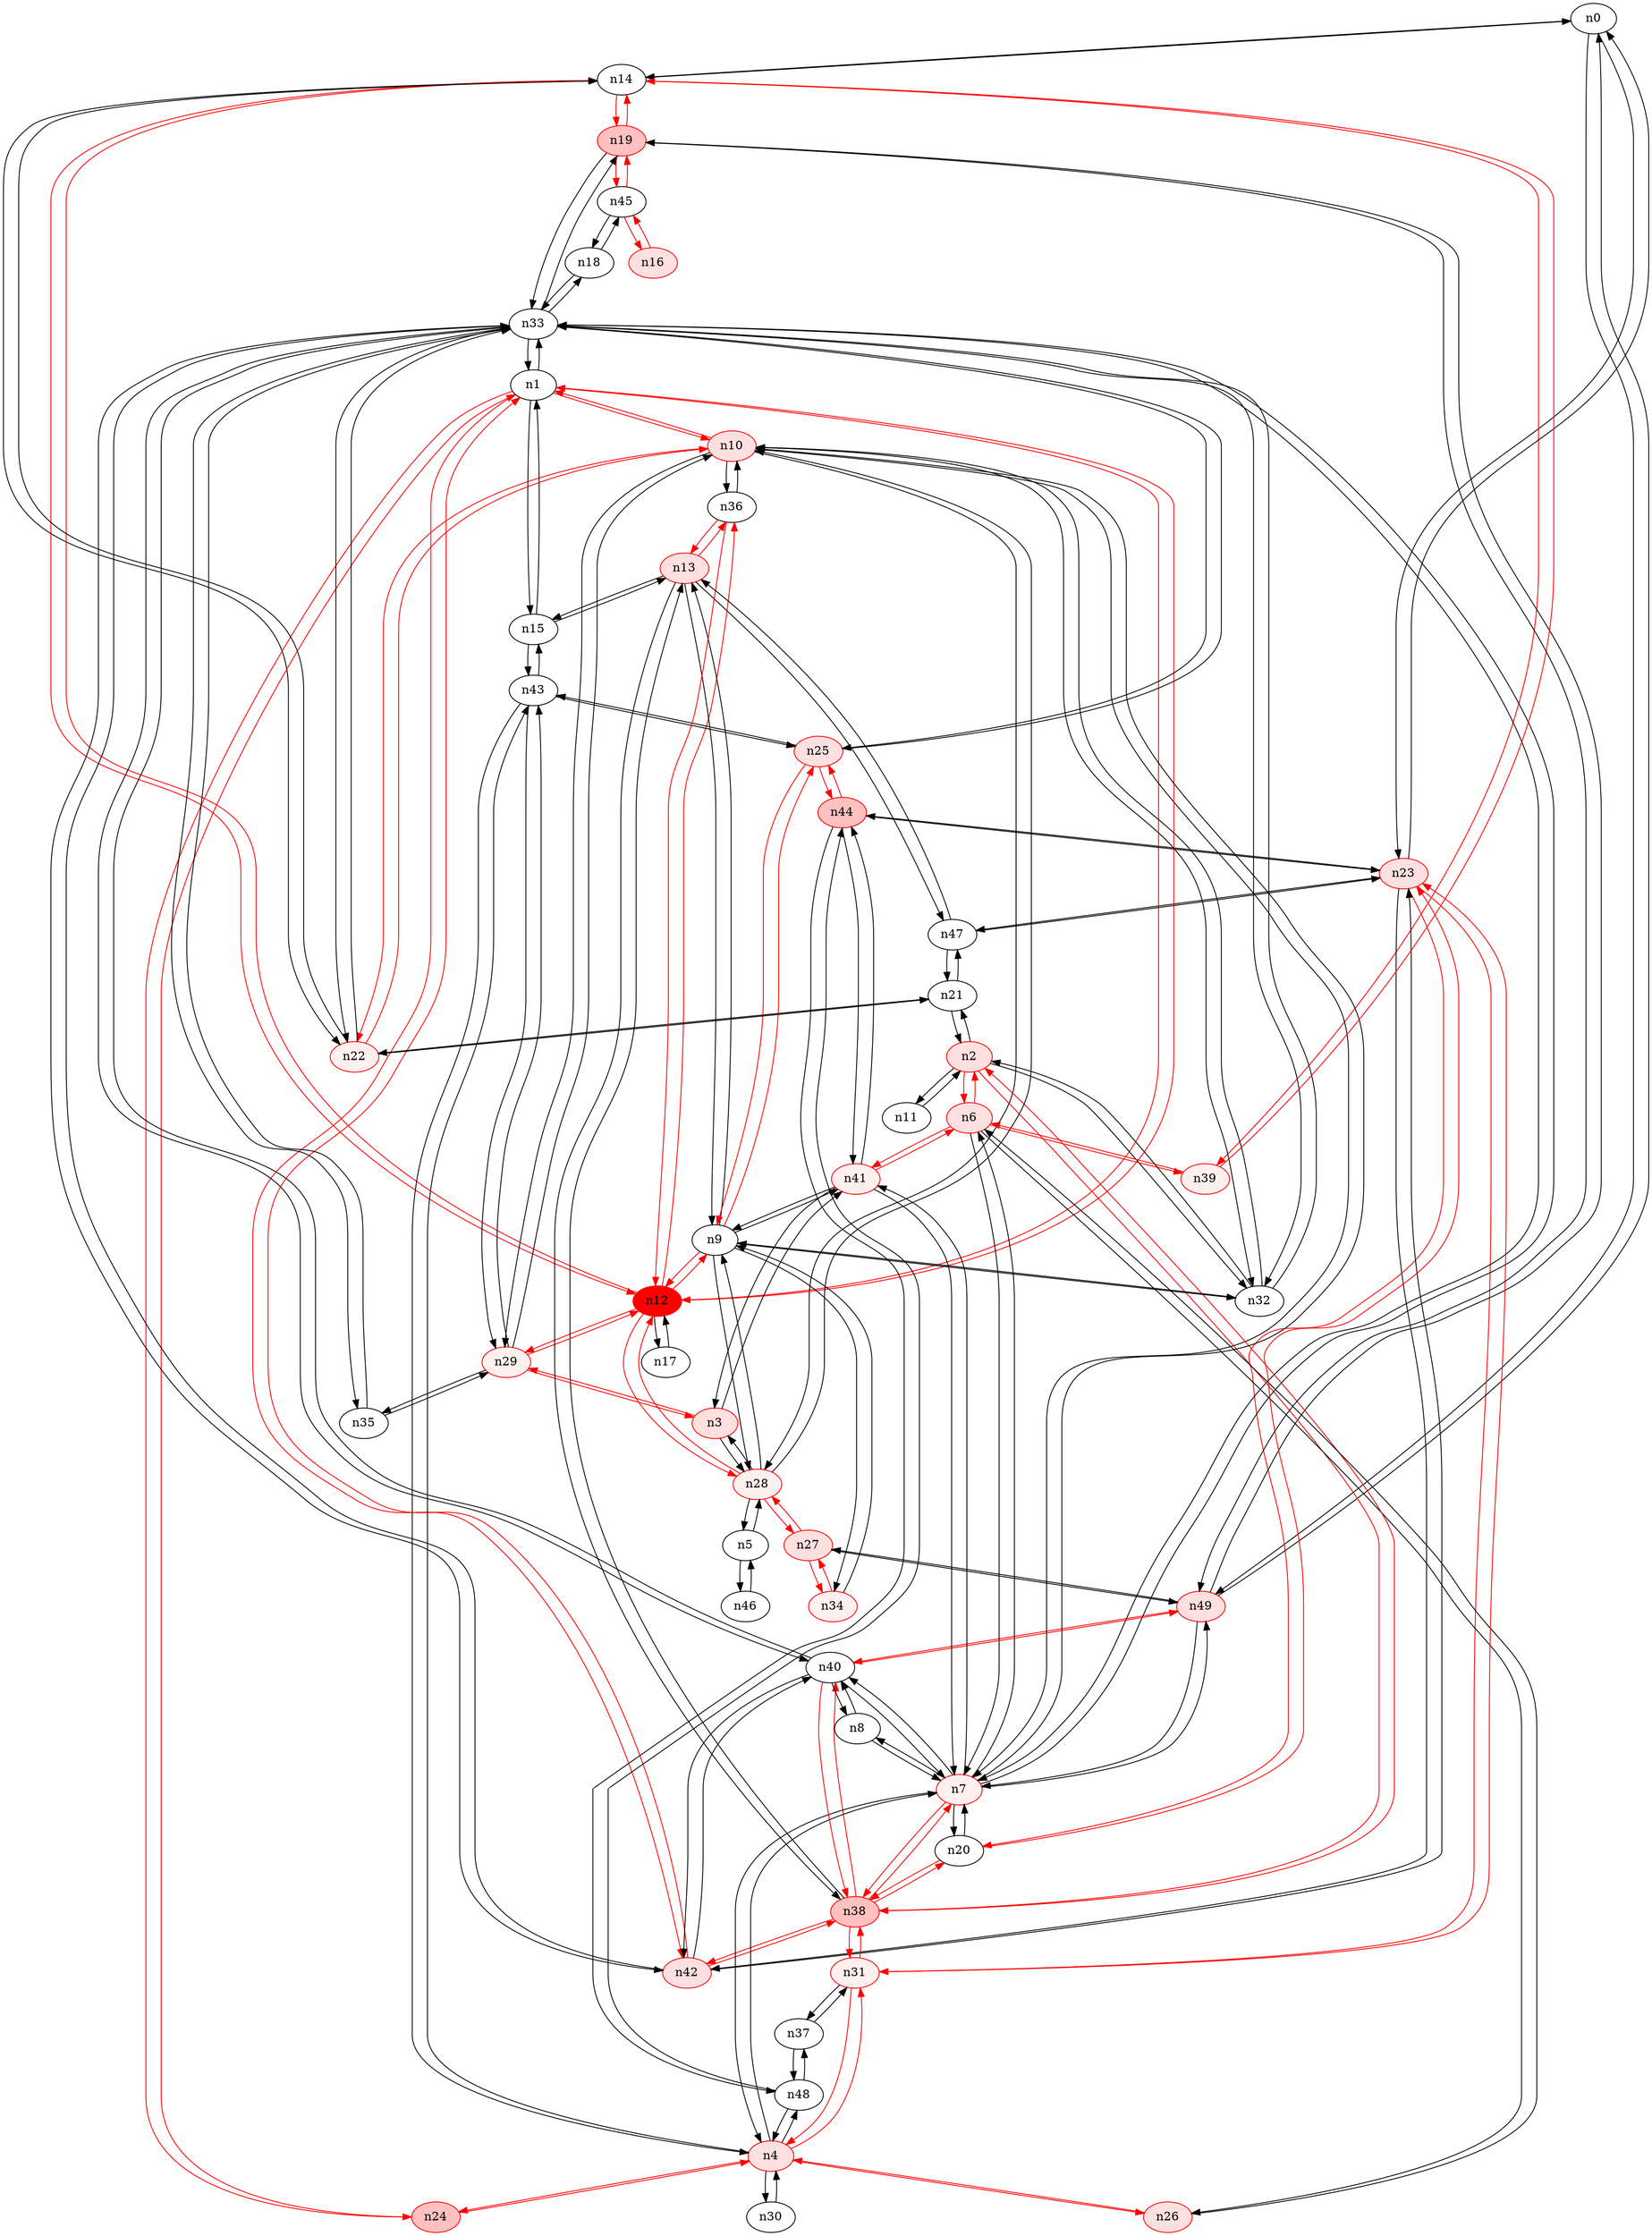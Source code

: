 strict digraph {
n0 [type=switch];
n14 [type=switch];
n23 [type=switch, color="#FF0000", style=filled, fillcolor="#FFE0E0"];
n49 [type=host, color="#FF0000", style=filled, fillcolor="#FFE0E0"];
n1 [type=switch];
n10 [type=host, color="#FF0000", style=filled, fillcolor="#FFE0E0"];
n12 [type=switch, color="#FF0000", style=filled, fillcolor="#FF0000"];
n15 [type=switch];
n24 [type=switch, color="#FF0000", style=filled, fillcolor="#FFC0C0"];
n33 [type=switch];
n42 [type=host, color="#FF0000", style=filled, fillcolor="#FFE0E0"];
n2 [type=switch, color="#FF0000", style=filled, fillcolor="#FFE0E0"];
n6 [type=host, color="#FF0000", style=filled, fillcolor="#FFE0E0"];
n11 [type=switch];
n21 [type=switch];
n32 [type=switch];
n38 [type=host, color="#FF0000", style=filled, fillcolor="#FFC0C0"];
n3 [type=host, color="#FF0000", style=filled, fillcolor="#FFE0E0"];
n28 [type=host, color="#FF0000", style=filled, fillcolor="#FFF0F0"];
n29 [type=host, color="#FF0000", style=filled, fillcolor="#FFF0F0"];
n41 [type=host, color="#FF0000", style=filled, fillcolor="#FFF0F0"];
n4 [type=host, color="#FF0000", style=filled, fillcolor="#FFE0E0"];
n7 [type=host, color="#FF0000", style=filled, fillcolor="#FFF0F0"];
n26 [type=host, color="#FF0000", style=filled, fillcolor="#FFE0E0"];
n30 [type=switch];
n31 [type=host, color="#FF0000", style=filled, fillcolor="#FFF0F0"];
n43 [type=switch];
n48 [type=switch];
n5 [type=switch];
n46 [type=switch];
n39 [type=host, color="#FF0000", style=filled, fillcolor="#FFF0F0"];
n8 [type=switch];
n20 [type=switch];
n40 [type=switch];
n9 [type=switch];
n13 [type=host, color="#FF0000", style=filled, fillcolor="#FFE0E0"];
n25 [type=host, color="#FF0000", style=filled, fillcolor="#FFE0E0"];
n34 [type=host, color="#FF0000", style=filled, fillcolor="#FFF0F0"];
n22 [type=host, color="#FF0000", style=filled, fillcolor="#FFF0F0"];
n36 [type=switch];
n17 [type=switch];
n47 [type=switch];
n19 [type=switch, color="#FF0000", style=filled, fillcolor="#FFC0C0"];
n16 [type=host, color="#FF0000", style=filled, fillcolor="#FFE0E0"];
n45 [type=switch];
n18 [type=switch];
n44 [type=host, color="#FF0000", style=filled, fillcolor="#FFC0C0"];
n27 [type=switch, color="#FF0000", style=filled, fillcolor="#FFE0E0"];
n35 [type=switch];
n37 [type=switch];
n0 -> n14 [src_port=0, dst_port=0];
n0 -> n23 [src_port=0, dst_port=0];
n0 -> n49 [src_port=0, dst_port=0];
n14 -> n0 [src_port=0, dst_port=0];
n14 -> n12 [src_port=0, dst_port=0, color="#FF0000"];
n14 -> n39 [src_port=0, dst_port=0, color="#FF0000"];
n14 -> n22 [src_port=0, dst_port=0];
n14 -> n19 [src_port=0, dst_port=0, color="#FF0000"];
n23 -> n0 [src_port=0, dst_port=0];
n23 -> n42 [src_port=0, dst_port=0];
n23 -> n31 [src_port=0, dst_port=0, color="#FF0000"];
n23 -> n20 [src_port=0, dst_port=0, color="#FF0000"];
n23 -> n47 [src_port=0, dst_port=0];
n23 -> n44 [src_port=0, dst_port=0];
n49 -> n0 [src_port=0, dst_port=0];
n49 -> n7 [src_port=0, dst_port=0];
n49 -> n40 [src_port=0, dst_port=0, color="#FF0000"];
n49 -> n19 [src_port=0, dst_port=0];
n49 -> n27 [src_port=0, dst_port=0];
n1 -> n10 [src_port=0, dst_port=0, color="#FF0000"];
n1 -> n12 [src_port=0, dst_port=0, color="#FF0000"];
n1 -> n15 [src_port=0, dst_port=0];
n1 -> n24 [src_port=0, dst_port=0, color="#FF0000"];
n1 -> n33 [src_port=0, dst_port=0];
n1 -> n42 [src_port=0, dst_port=0, color="#FF0000"];
n10 -> n1 [src_port=0, dst_port=0, color="#FF0000"];
n10 -> n32 [src_port=0, dst_port=0];
n10 -> n28 [src_port=0, dst_port=0];
n10 -> n29 [src_port=0, dst_port=0];
n10 -> n7 [src_port=0, dst_port=0];
n10 -> n22 [src_port=0, dst_port=0, color="#FF0000"];
n10 -> n36 [src_port=0, dst_port=0];
n12 -> n14 [src_port=0, dst_port=0, color="#FF0000"];
n12 -> n1 [src_port=0, dst_port=0, color="#FF0000"];
n12 -> n28 [src_port=0, dst_port=0, color="#FF0000"];
n12 -> n29 [src_port=0, dst_port=0, color="#FF0000"];
n12 -> n9 [src_port=0, dst_port=0, color="#FF0000"];
n12 -> n36 [src_port=0, dst_port=0, color="#FF0000"];
n12 -> n17 [src_port=0, dst_port=0];
n15 -> n1 [src_port=0, dst_port=0];
n15 -> n43 [src_port=0, dst_port=0];
n15 -> n13 [src_port=0, dst_port=0];
n24 -> n1 [src_port=0, dst_port=0, color="#FF0000"];
n24 -> n4 [src_port=0, dst_port=0, color="#FF0000"];
n33 -> n1 [src_port=0, dst_port=0];
n33 -> n42 [src_port=0, dst_port=0];
n33 -> n32 [src_port=0, dst_port=0];
n33 -> n7 [src_port=0, dst_port=0];
n33 -> n40 [src_port=0, dst_port=0];
n33 -> n25 [src_port=0, dst_port=0];
n33 -> n22 [src_port=0, dst_port=0];
n33 -> n19 [src_port=0, dst_port=0];
n33 -> n18 [src_port=0, dst_port=0];
n33 -> n35 [src_port=0, dst_port=0];
n42 -> n23 [src_port=0, dst_port=0];
n42 -> n1 [src_port=0, dst_port=0, color="#FF0000"];
n42 -> n33 [src_port=0, dst_port=0];
n42 -> n38 [src_port=0, dst_port=0, color="#FF0000"];
n42 -> n40 [src_port=0, dst_port=0];
n2 -> n6 [src_port=0, dst_port=0, color="#FF0000"];
n2 -> n11 [src_port=0, dst_port=0];
n2 -> n21 [src_port=0, dst_port=0];
n2 -> n32 [src_port=0, dst_port=0];
n2 -> n38 [src_port=0, dst_port=0, color="#FF0000"];
n6 -> n2 [src_port=0, dst_port=0, color="#FF0000"];
n6 -> n41 [src_port=0, dst_port=0, color="#FF0000"];
n6 -> n7 [src_port=0, dst_port=0];
n6 -> n26 [src_port=0, dst_port=0];
n6 -> n39 [src_port=0, dst_port=0, color="#FF0000"];
n11 -> n2 [src_port=0, dst_port=0];
n21 -> n2 [src_port=0, dst_port=0];
n21 -> n22 [src_port=0, dst_port=0];
n21 -> n47 [src_port=0, dst_port=0];
n32 -> n10 [src_port=0, dst_port=0];
n32 -> n33 [src_port=0, dst_port=0];
n32 -> n2 [src_port=0, dst_port=0];
n32 -> n9 [src_port=0, dst_port=0];
n38 -> n42 [src_port=0, dst_port=0, color="#FF0000"];
n38 -> n2 [src_port=0, dst_port=0, color="#FF0000"];
n38 -> n7 [src_port=0, dst_port=0, color="#FF0000"];
n38 -> n31 [src_port=0, dst_port=0, color="#FF0000"];
n38 -> n20 [src_port=0, dst_port=0, color="#FF0000"];
n38 -> n40 [src_port=0, dst_port=0, color="#FF0000"];
n38 -> n13 [src_port=0, dst_port=0];
n3 -> n28 [src_port=0, dst_port=0];
n3 -> n29 [src_port=0, dst_port=0, color="#FF0000"];
n3 -> n41 [src_port=0, dst_port=0];
n28 -> n10 [src_port=0, dst_port=0];
n28 -> n12 [src_port=0, dst_port=0, color="#FF0000"];
n28 -> n3 [src_port=0, dst_port=0];
n28 -> n5 [src_port=0, dst_port=0];
n28 -> n9 [src_port=0, dst_port=0];
n28 -> n27 [src_port=0, dst_port=0, color="#FF0000"];
n29 -> n10 [src_port=0, dst_port=0];
n29 -> n12 [src_port=0, dst_port=0, color="#FF0000"];
n29 -> n3 [src_port=0, dst_port=0, color="#FF0000"];
n29 -> n43 [src_port=0, dst_port=0];
n29 -> n35 [src_port=0, dst_port=0];
n41 -> n6 [src_port=0, dst_port=0, color="#FF0000"];
n41 -> n3 [src_port=0, dst_port=0];
n41 -> n7 [src_port=0, dst_port=0];
n41 -> n9 [src_port=0, dst_port=0];
n41 -> n44 [src_port=0, dst_port=0];
n4 -> n24 [src_port=0, dst_port=0, color="#FF0000"];
n4 -> n7 [src_port=0, dst_port=0];
n4 -> n26 [src_port=0, dst_port=0, color="#FF0000"];
n4 -> n30 [src_port=0, dst_port=0];
n4 -> n31 [src_port=0, dst_port=0, color="#FF0000"];
n4 -> n43 [src_port=0, dst_port=0];
n4 -> n48 [src_port=0, dst_port=0];
n7 -> n49 [src_port=0, dst_port=0];
n7 -> n10 [src_port=0, dst_port=0];
n7 -> n33 [src_port=0, dst_port=0];
n7 -> n6 [src_port=0, dst_port=0];
n7 -> n38 [src_port=0, dst_port=0, color="#FF0000"];
n7 -> n41 [src_port=0, dst_port=0];
n7 -> n4 [src_port=0, dst_port=0];
n7 -> n8 [src_port=0, dst_port=0];
n7 -> n20 [src_port=0, dst_port=0];
n7 -> n40 [src_port=0, dst_port=0];
n26 -> n6 [src_port=0, dst_port=0];
n26 -> n4 [src_port=0, dst_port=0, color="#FF0000"];
n30 -> n4 [src_port=0, dst_port=0];
n31 -> n23 [src_port=0, dst_port=0, color="#FF0000"];
n31 -> n38 [src_port=0, dst_port=0, color="#FF0000"];
n31 -> n4 [src_port=0, dst_port=0, color="#FF0000"];
n31 -> n37 [src_port=0, dst_port=0];
n43 -> n15 [src_port=0, dst_port=0];
n43 -> n29 [src_port=0, dst_port=0];
n43 -> n4 [src_port=0, dst_port=0];
n43 -> n25 [src_port=0, dst_port=0];
n48 -> n4 [src_port=0, dst_port=0];
n48 -> n44 [src_port=0, dst_port=0];
n48 -> n37 [src_port=0, dst_port=0];
n5 -> n28 [src_port=0, dst_port=0];
n5 -> n46 [src_port=0, dst_port=0];
n46 -> n5 [src_port=0, dst_port=0];
n39 -> n14 [src_port=0, dst_port=0, color="#FF0000"];
n39 -> n6 [src_port=0, dst_port=0, color="#FF0000"];
n8 -> n7 [src_port=0, dst_port=0];
n8 -> n40 [src_port=0, dst_port=0];
n20 -> n23 [src_port=0, dst_port=0, color="#FF0000"];
n20 -> n38 [src_port=0, dst_port=0, color="#FF0000"];
n20 -> n7 [src_port=0, dst_port=0];
n40 -> n49 [src_port=0, dst_port=0, color="#FF0000"];
n40 -> n33 [src_port=0, dst_port=0];
n40 -> n42 [src_port=0, dst_port=0];
n40 -> n38 [src_port=0, dst_port=0, color="#FF0000"];
n40 -> n7 [src_port=0, dst_port=0];
n40 -> n8 [src_port=0, dst_port=0];
n9 -> n12 [src_port=0, dst_port=0, color="#FF0000"];
n9 -> n32 [src_port=0, dst_port=0];
n9 -> n28 [src_port=0, dst_port=0];
n9 -> n41 [src_port=0, dst_port=0];
n9 -> n13 [src_port=0, dst_port=0];
n9 -> n25 [src_port=0, dst_port=0, color="#FF0000"];
n9 -> n34 [src_port=0, dst_port=0];
n13 -> n15 [src_port=0, dst_port=0];
n13 -> n38 [src_port=0, dst_port=0];
n13 -> n9 [src_port=0, dst_port=0];
n13 -> n36 [src_port=0, dst_port=0, color="#FF0000"];
n13 -> n47 [src_port=0, dst_port=0];
n25 -> n33 [src_port=0, dst_port=0];
n25 -> n43 [src_port=0, dst_port=0];
n25 -> n9 [src_port=0, dst_port=0, color="#FF0000"];
n25 -> n44 [src_port=0, dst_port=0, color="#FF0000"];
n34 -> n9 [src_port=0, dst_port=0];
n34 -> n27 [src_port=0, dst_port=0, color="#FF0000"];
n22 -> n14 [src_port=0, dst_port=0];
n22 -> n10 [src_port=0, dst_port=0, color="#FF0000"];
n22 -> n33 [src_port=0, dst_port=0];
n22 -> n21 [src_port=0, dst_port=0];
n36 -> n10 [src_port=0, dst_port=0];
n36 -> n12 [src_port=0, dst_port=0, color="#FF0000"];
n36 -> n13 [src_port=0, dst_port=0, color="#FF0000"];
n17 -> n12 [src_port=0, dst_port=0];
n47 -> n23 [src_port=0, dst_port=0];
n47 -> n21 [src_port=0, dst_port=0];
n47 -> n13 [src_port=0, dst_port=0];
n19 -> n14 [src_port=0, dst_port=0, color="#FF0000"];
n19 -> n49 [src_port=0, dst_port=0];
n19 -> n33 [src_port=0, dst_port=0];
n19 -> n45 [src_port=0, dst_port=0, color="#FF0000"];
n16 -> n45 [src_port=0, dst_port=0, color="#FF0000"];
n45 -> n19 [src_port=0, dst_port=0, color="#FF0000"];
n45 -> n16 [src_port=0, dst_port=0, color="#FF0000"];
n45 -> n18 [src_port=0, dst_port=0];
n18 -> n33 [src_port=0, dst_port=0];
n18 -> n45 [src_port=0, dst_port=0];
n44 -> n23 [src_port=0, dst_port=0];
n44 -> n41 [src_port=0, dst_port=0];
n44 -> n48 [src_port=0, dst_port=0];
n44 -> n25 [src_port=0, dst_port=0, color="#FF0000"];
n27 -> n49 [src_port=0, dst_port=0];
n27 -> n28 [src_port=0, dst_port=0, color="#FF0000"];
n27 -> n34 [src_port=0, dst_port=0, color="#FF0000"];
n35 -> n33 [src_port=0, dst_port=0];
n35 -> n29 [src_port=0, dst_port=0];
n37 -> n31 [src_port=0, dst_port=0];
n37 -> n48 [src_port=0, dst_port=0];
}
